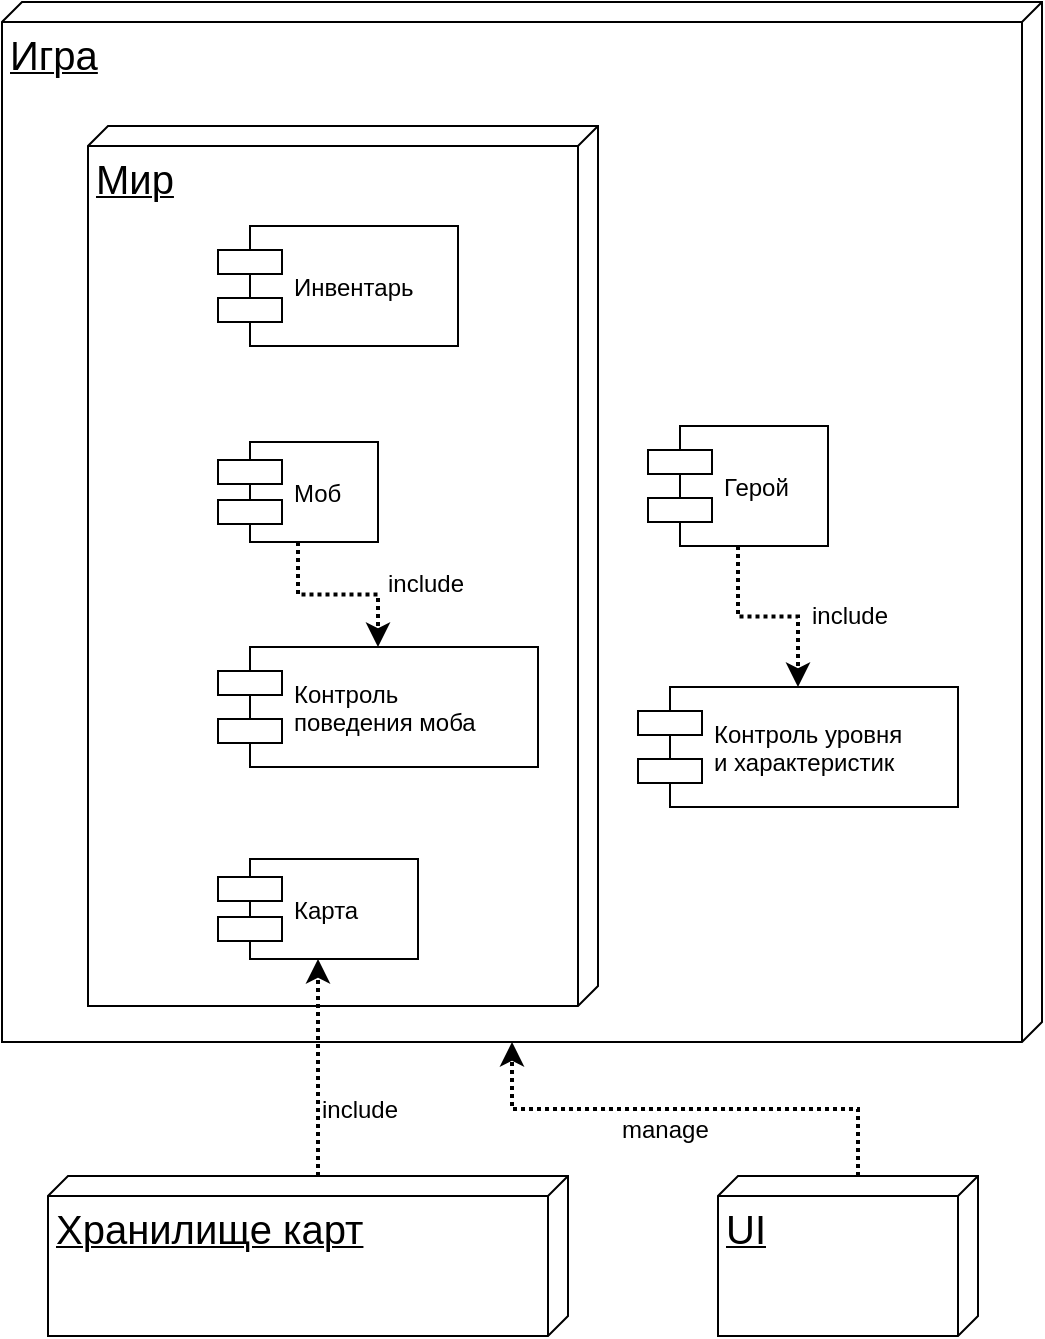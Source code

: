 <mxfile version="10.7.9" type="device"><diagram id="jz-9t1seXMkbMB1AmAyl" name="Page-1"><mxGraphModel dx="1238" dy="778" grid="1" gridSize="10" guides="1" tooltips="1" connect="1" arrows="1" fold="1" page="1" pageScale="1" pageWidth="827" pageHeight="1169" math="0" shadow="0"><root><mxCell id="0"/><mxCell id="1" parent="0"/><mxCell id="XXxkCK87TJ8I_-YCJ8J3-10" value="Инвентарь" style="shape=component;align=left;spacingLeft=36;" parent="1" vertex="1"><mxGeometry x="110" y="180" width="120" height="60" as="geometry"/></mxCell><mxCell id="rpq5r0M9Tg4dMeZi0tsc-7" style="edgeStyle=orthogonalEdgeStyle;rounded=0;orthogonalLoop=1;jettySize=auto;html=1;exitX=0.5;exitY=1;exitDx=0;exitDy=0;entryX=0.5;entryY=0;entryDx=0;entryDy=0;dashed=1;dashPattern=1 1;strokeWidth=2;" edge="1" parent="1" source="XXxkCK87TJ8I_-YCJ8J3-14" target="rpq5r0M9Tg4dMeZi0tsc-2"><mxGeometry relative="1" as="geometry"/></mxCell><mxCell id="XXxkCK87TJ8I_-YCJ8J3-14" value="Моб" style="shape=component;align=left;spacingLeft=36;" parent="1" vertex="1"><mxGeometry x="110" y="288" width="80" height="50" as="geometry"/></mxCell><mxCell id="rpq5r0M9Tg4dMeZi0tsc-27" style="edgeStyle=orthogonalEdgeStyle;rounded=0;orthogonalLoop=1;jettySize=auto;html=1;exitX=0.5;exitY=1;exitDx=0;exitDy=0;dashed=1;dashPattern=1 1;strokeWidth=2;" edge="1" parent="1" source="XXxkCK87TJ8I_-YCJ8J3-15" target="XXxkCK87TJ8I_-YCJ8J3-19"><mxGeometry relative="1" as="geometry"/></mxCell><mxCell id="XXxkCK87TJ8I_-YCJ8J3-15" value="Герой" style="shape=component;align=left;spacingLeft=36;" parent="1" vertex="1"><mxGeometry x="325" y="280" width="90" height="60" as="geometry"/></mxCell><mxCell id="rpq5r0M9Tg4dMeZi0tsc-39" style="edgeStyle=orthogonalEdgeStyle;rounded=0;orthogonalLoop=1;jettySize=auto;html=1;exitX=0;exitY=0;exitDx=0;exitDy=60;exitPerimeter=0;entryX=0;entryY=0;entryDx=520;entryDy=265;entryPerimeter=0;dashed=1;dashPattern=1 1;strokeWidth=2;" edge="1" parent="1" source="XXxkCK87TJ8I_-YCJ8J3-16" target="rpq5r0M9Tg4dMeZi0tsc-10"><mxGeometry relative="1" as="geometry"/></mxCell><mxCell id="XXxkCK87TJ8I_-YCJ8J3-16" value="&lt;font style=&quot;font-size: 20px&quot;&gt;UI&lt;/font&gt;" style="verticalAlign=top;align=left;spacingTop=8;spacingLeft=2;spacingRight=12;shape=cube;size=10;direction=south;fontStyle=4;html=1;" parent="1" vertex="1"><mxGeometry x="360" y="655" width="130" height="80" as="geometry"/></mxCell><mxCell id="rpq5r0M9Tg4dMeZi0tsc-25" style="edgeStyle=orthogonalEdgeStyle;rounded=0;orthogonalLoop=1;jettySize=auto;html=1;exitX=0;exitY=0;exitDx=0;exitDy=125;exitPerimeter=0;dashed=1;dashPattern=1 1;strokeWidth=2;" edge="1" parent="1" source="XXxkCK87TJ8I_-YCJ8J3-17" target="XXxkCK87TJ8I_-YCJ8J3-13"><mxGeometry relative="1" as="geometry"/></mxCell><mxCell id="XXxkCK87TJ8I_-YCJ8J3-17" value="&lt;font style=&quot;font-size: 20px&quot;&gt;Хранилище карт&lt;/font&gt;" style="verticalAlign=top;align=left;spacingTop=8;spacingLeft=2;spacingRight=12;shape=cube;size=10;direction=south;fontStyle=4;html=1;" parent="1" vertex="1"><mxGeometry x="25" y="655" width="260" height="80" as="geometry"/></mxCell><mxCell id="XXxkCK87TJ8I_-YCJ8J3-19" value="Контроль уровня&#xA; и характеристик" style="shape=component;align=left;spacingLeft=36;" parent="1" vertex="1"><mxGeometry x="320" y="410.5" width="160" height="60" as="geometry"/></mxCell><mxCell id="rpq5r0M9Tg4dMeZi0tsc-2" value="Контроль&#xA; поведения моба" style="shape=component;align=left;spacingLeft=36;" vertex="1" parent="1"><mxGeometry x="110" y="390.5" width="160" height="60" as="geometry"/></mxCell><mxCell id="rpq5r0M9Tg4dMeZi0tsc-8" value="include" style="text;html=1;resizable=0;points=[];autosize=1;align=left;verticalAlign=top;spacingTop=-4;" vertex="1" parent="1"><mxGeometry x="193" y="348.5" width="60" height="20" as="geometry"/></mxCell><mxCell id="rpq5r0M9Tg4dMeZi0tsc-10" value="&lt;font style=&quot;font-size: 20px&quot;&gt;Игра&lt;/font&gt;" style="verticalAlign=top;align=left;spacingTop=8;spacingLeft=2;spacingRight=12;shape=cube;size=10;direction=south;fontStyle=4;html=1;fillColor=none;" vertex="1" parent="1"><mxGeometry x="2" y="68" width="520" height="520" as="geometry"/></mxCell><mxCell id="XXxkCK87TJ8I_-YCJ8J3-13" value="Карта" style="shape=component;align=left;spacingLeft=36;" parent="1" vertex="1"><mxGeometry x="110" y="496.5" width="100" height="50" as="geometry"/></mxCell><mxCell id="rpq5r0M9Tg4dMeZi0tsc-26" value="include" style="text;html=1;resizable=0;points=[];autosize=1;align=left;verticalAlign=top;spacingTop=-4;" vertex="1" parent="1"><mxGeometry x="160" y="612" width="60" height="20" as="geometry"/></mxCell><mxCell id="rpq5r0M9Tg4dMeZi0tsc-28" value="include" style="text;html=1;resizable=0;points=[];autosize=1;align=left;verticalAlign=top;spacingTop=-4;" vertex="1" parent="1"><mxGeometry x="405" y="365" width="60" height="20" as="geometry"/></mxCell><mxCell id="rpq5r0M9Tg4dMeZi0tsc-33" value="&lt;font style=&quot;font-size: 20px&quot;&gt;Мир&lt;/font&gt;" style="verticalAlign=top;align=left;spacingTop=8;spacingLeft=2;spacingRight=12;shape=cube;size=10;direction=south;fontStyle=4;html=1;fillColor=none;" vertex="1" parent="1"><mxGeometry x="45" y="130" width="255" height="440" as="geometry"/></mxCell><mxCell id="rpq5r0M9Tg4dMeZi0tsc-40" value="manage" style="text;html=1;resizable=0;points=[];autosize=1;align=left;verticalAlign=top;spacingTop=-4;" vertex="1" parent="1"><mxGeometry x="310" y="622" width="60" height="20" as="geometry"/></mxCell></root></mxGraphModel></diagram></mxfile>